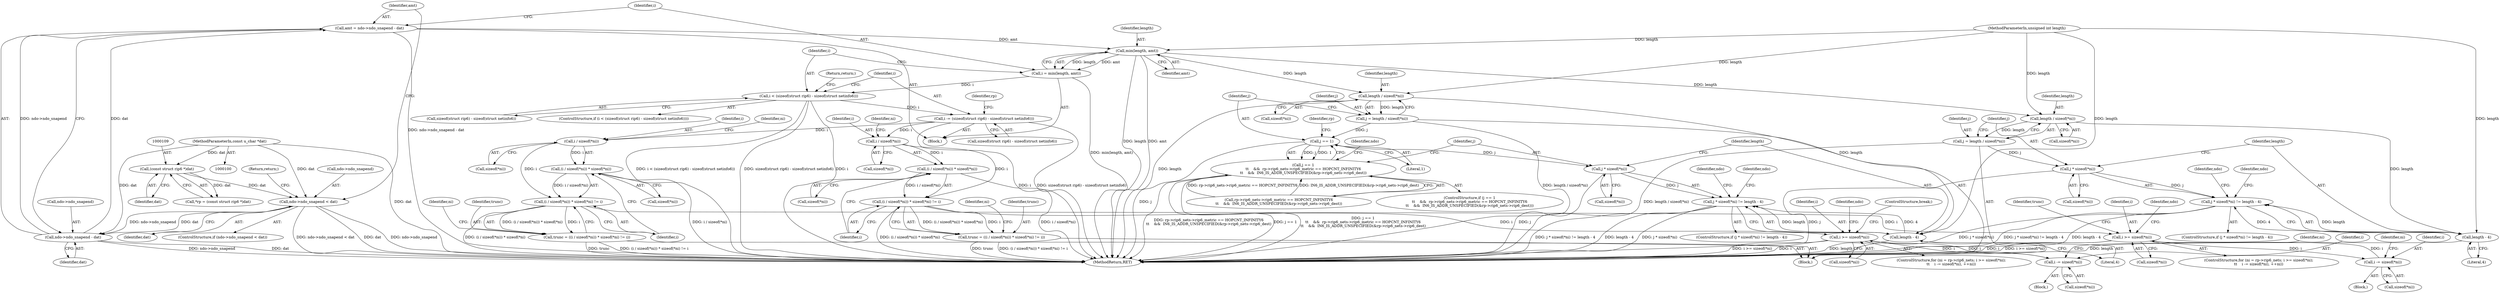 digraph "1_tcpdump_e942fb84fbe3a73a98a00d2a279425872b5fb9d2@integer" {
"1000123" [label="(Call,amt = ndo->ndo_snapend - dat)"];
"1000125" [label="(Call,ndo->ndo_snapend - dat)"];
"1000117" [label="(Call,ndo->ndo_snapend < dat)"];
"1000108" [label="(Call,(const struct rip6 *)dat)"];
"1000102" [label="(MethodParameterIn,const u_char *dat)"];
"1000132" [label="(Call,min(length, amt))"];
"1000130" [label="(Call,i = min(length, amt))"];
"1000136" [label="(Call,i < (sizeof(struct rip6) - sizeof(struct netinfo6)))"];
"1000144" [label="(Call,i -= (sizeof(struct rip6) - sizeof(struct netinfo6)))"];
"1000219" [label="(Call,i / sizeof(*ni))"];
"1000218" [label="(Call,(i / sizeof(*ni)) * sizeof(*ni))"];
"1000217" [label="(Call,(i / sizeof(*ni)) * sizeof(*ni) != i)"];
"1000215" [label="(Call,trunc = ((i / sizeof(*ni)) * sizeof(*ni) != i))"];
"1000234" [label="(Call,i >= sizeof(*ni))"];
"1000240" [label="(Call,i -= sizeof(*ni))"];
"1000305" [label="(Call,i / sizeof(*ni))"];
"1000304" [label="(Call,(i / sizeof(*ni)) * sizeof(*ni))"];
"1000303" [label="(Call,(i / sizeof(*ni)) * sizeof(*ni) != i)"];
"1000301" [label="(Call,trunc = ((i / sizeof(*ni)) * sizeof(*ni) != i))"];
"1000320" [label="(Call,i >= sizeof(*ni))"];
"1000326" [label="(Call,i -= sizeof(*ni))"];
"1000159" [label="(Call,length / sizeof(*ni))"];
"1000157" [label="(Call,j = length / sizeof(*ni))"];
"1000166" [label="(Call,j == 1)"];
"1000165" [label="(Call,j == 1\n\t\t    &&  rp->rip6_nets->rip6_metric == HOPCNT_INFINITY6\n\t\t    &&  IN6_IS_ADDR_UNSPECIFIED(&rp->rip6_nets->rip6_dest))"];
"1000192" [label="(Call,j * sizeof(*ni))"];
"1000191" [label="(Call,j * sizeof(*ni) != length - 4)"];
"1000197" [label="(Call,length - 4)"];
"1000271" [label="(Call,length / sizeof(*ni))"];
"1000269" [label="(Call,j = length / sizeof(*ni))"];
"1000278" [label="(Call,j * sizeof(*ni))"];
"1000277" [label="(Call,j * sizeof(*ni) != length - 4)"];
"1000283" [label="(Call,length - 4)"];
"1000325" [label="(Block,)"];
"1000157" [label="(Call,j = length / sizeof(*ni))"];
"1000137" [label="(Identifier,i)"];
"1000221" [label="(Call,sizeof(*ni))"];
"1000227" [label="(Identifier,i)"];
"1000239" [label="(Block,)"];
"1000303" [label="(Call,(i / sizeof(*ni)) * sizeof(*ni) != i)"];
"1000273" [label="(Call,sizeof(*ni))"];
"1000133" [label="(Identifier,length)"];
"1000193" [label="(Identifier,j)"];
"1000165" [label="(Call,j == 1\n\t\t    &&  rp->rip6_nets->rip6_metric == HOPCNT_INFINITY6\n\t\t    &&  IN6_IS_ADDR_UNSPECIFIED(&rp->rip6_nets->rip6_dest))"];
"1000116" [label="(ControlStructure,if (ndo->ndo_snapend < dat))"];
"1000272" [label="(Identifier,length)"];
"1000230" [label="(Identifier,ni)"];
"1000322" [label="(Call,sizeof(*ni))"];
"1000235" [label="(Identifier,i)"];
"1000124" [label="(Identifier,amt)"];
"1000103" [label="(MethodParameterIn,unsigned int length)"];
"1000320" [label="(Call,i >= sizeof(*ni))"];
"1000194" [label="(Call,sizeof(*ni))"];
"1000118" [label="(Call,ndo->ndo_snapend)"];
"1000173" [label="(Identifier,rp)"];
"1000277" [label="(Call,j * sizeof(*ni) != length - 4)"];
"1000108" [label="(Call,(const struct rip6 *)dat)"];
"1000218" [label="(Call,(i / sizeof(*ni)) * sizeof(*ni))"];
"1000129" [label="(Identifier,dat)"];
"1000190" [label="(ControlStructure,if (j * sizeof(*ni) != length - 4))"];
"1000126" [label="(Call,ndo->ndo_snapend)"];
"1000138" [label="(Call,sizeof(struct rip6) - sizeof(struct netinfo6))"];
"1000321" [label="(Identifier,i)"];
"1000284" [label="(Identifier,length)"];
"1000388" [label="(MethodReturn,RET)"];
"1000169" [label="(Call,rp->rip6_nets->rip6_metric == HOPCNT_INFINITY6\n\t\t    &&  IN6_IS_ADDR_UNSPECIFIED(&rp->rip6_nets->rip6_dest))"];
"1000160" [label="(Identifier,length)"];
"1000217" [label="(Call,(i / sizeof(*ni)) * sizeof(*ni) != i)"];
"1000167" [label="(Identifier,j)"];
"1000123" [label="(Call,amt = ndo->ndo_snapend - dat)"];
"1000125" [label="(Call,ndo->ndo_snapend - dat)"];
"1000285" [label="(Literal,4)"];
"1000104" [label="(Block,)"];
"1000161" [label="(Call,sizeof(*ni))"];
"1000215" [label="(Call,trunc = ((i / sizeof(*ni)) * sizeof(*ni) != i))"];
"1000191" [label="(Call,j * sizeof(*ni) != length - 4)"];
"1000307" [label="(Call,sizeof(*ni))"];
"1000164" [label="(ControlStructure,if (j == 1\n\t\t    &&  rp->rip6_nets->rip6_metric == HOPCNT_INFINITY6\n\t\t    &&  IN6_IS_ADDR_UNSPECIFIED(&rp->rip6_nets->rip6_dest)))"];
"1000192" [label="(Call,j * sizeof(*ni))"];
"1000251" [label="(Identifier,ndo)"];
"1000236" [label="(Call,sizeof(*ni))"];
"1000158" [label="(Identifier,j)"];
"1000242" [label="(Call,sizeof(*ni))"];
"1000202" [label="(Identifier,ndo)"];
"1000153" [label="(Identifier,rp)"];
"1000155" [label="(Block,)"];
"1000122" [label="(Return,return;)"];
"1000130" [label="(Call,i = min(length, amt))"];
"1000102" [label="(MethodParameterIn,const u_char *dat)"];
"1000278" [label="(Call,j * sizeof(*ni))"];
"1000288" [label="(Identifier,ndo)"];
"1000270" [label="(Identifier,j)"];
"1000134" [label="(Identifier,amt)"];
"1000143" [label="(Return,return;)"];
"1000146" [label="(Call,sizeof(struct rip6) - sizeof(struct netinfo6))"];
"1000228" [label="(ControlStructure,for (ni = rp->rip6_nets; i >= sizeof(*ni);\n\t\t    i -= sizeof(*ni), ++ni))"];
"1000219" [label="(Call,i / sizeof(*ni))"];
"1000117" [label="(Call,ndo->ndo_snapend < dat)"];
"1000312" [label="(Identifier,ni)"];
"1000283" [label="(Call,length - 4)"];
"1000332" [label="(Identifier,ni)"];
"1000316" [label="(Identifier,ni)"];
"1000240" [label="(Call,i -= sizeof(*ni))"];
"1000246" [label="(Identifier,ni)"];
"1000314" [label="(ControlStructure,for (ni = rp->rip6_nets; i >= sizeof(*ni);\n\t\t    i -= sizeof(*ni), ++ni))"];
"1000326" [label="(Call,i -= sizeof(*ni))"];
"1000297" [label="(Identifier,ndo)"];
"1000305" [label="(Call,i / sizeof(*ni))"];
"1000198" [label="(Identifier,length)"];
"1000159" [label="(Call,length / sizeof(*ni))"];
"1000110" [label="(Identifier,dat)"];
"1000301" [label="(Call,trunc = ((i / sizeof(*ni)) * sizeof(*ni) != i))"];
"1000327" [label="(Identifier,i)"];
"1000302" [label="(Identifier,trunc)"];
"1000328" [label="(Call,sizeof(*ni))"];
"1000337" [label="(Identifier,ndo)"];
"1000121" [label="(Identifier,dat)"];
"1000280" [label="(Call,sizeof(*ni))"];
"1000267" [label="(ControlStructure,break;)"];
"1000211" [label="(Identifier,ndo)"];
"1000106" [label="(Call,*rp = (const struct rip6 *)dat)"];
"1000241" [label="(Identifier,i)"];
"1000271" [label="(Call,length / sizeof(*ni))"];
"1000166" [label="(Call,j == 1)"];
"1000136" [label="(Call,i < (sizeof(struct rip6) - sizeof(struct netinfo6)))"];
"1000224" [label="(Call,sizeof(*ni))"];
"1000279" [label="(Identifier,j)"];
"1000226" [label="(Identifier,ni)"];
"1000304" [label="(Call,(i / sizeof(*ni)) * sizeof(*ni))"];
"1000216" [label="(Identifier,trunc)"];
"1000145" [label="(Identifier,i)"];
"1000132" [label="(Call,min(length, amt))"];
"1000199" [label="(Literal,4)"];
"1000306" [label="(Identifier,i)"];
"1000144" [label="(Call,i -= (sizeof(struct rip6) - sizeof(struct netinfo6)))"];
"1000356" [label="(Identifier,trunc)"];
"1000234" [label="(Call,i >= sizeof(*ni))"];
"1000187" [label="(Identifier,ndo)"];
"1000131" [label="(Identifier,i)"];
"1000220" [label="(Identifier,i)"];
"1000313" [label="(Identifier,i)"];
"1000276" [label="(ControlStructure,if (j * sizeof(*ni) != length - 4))"];
"1000310" [label="(Call,sizeof(*ni))"];
"1000197" [label="(Call,length - 4)"];
"1000135" [label="(ControlStructure,if (i < (sizeof(struct rip6) - sizeof(struct netinfo6))))"];
"1000168" [label="(Literal,1)"];
"1000269" [label="(Call,j = length / sizeof(*ni))"];
"1000123" -> "1000104"  [label="AST: "];
"1000123" -> "1000125"  [label="CFG: "];
"1000124" -> "1000123"  [label="AST: "];
"1000125" -> "1000123"  [label="AST: "];
"1000131" -> "1000123"  [label="CFG: "];
"1000123" -> "1000388"  [label="DDG: ndo->ndo_snapend - dat"];
"1000125" -> "1000123"  [label="DDG: ndo->ndo_snapend"];
"1000125" -> "1000123"  [label="DDG: dat"];
"1000123" -> "1000132"  [label="DDG: amt"];
"1000125" -> "1000129"  [label="CFG: "];
"1000126" -> "1000125"  [label="AST: "];
"1000129" -> "1000125"  [label="AST: "];
"1000125" -> "1000388"  [label="DDG: ndo->ndo_snapend"];
"1000125" -> "1000388"  [label="DDG: dat"];
"1000117" -> "1000125"  [label="DDG: ndo->ndo_snapend"];
"1000117" -> "1000125"  [label="DDG: dat"];
"1000102" -> "1000125"  [label="DDG: dat"];
"1000117" -> "1000116"  [label="AST: "];
"1000117" -> "1000121"  [label="CFG: "];
"1000118" -> "1000117"  [label="AST: "];
"1000121" -> "1000117"  [label="AST: "];
"1000122" -> "1000117"  [label="CFG: "];
"1000124" -> "1000117"  [label="CFG: "];
"1000117" -> "1000388"  [label="DDG: ndo->ndo_snapend < dat"];
"1000117" -> "1000388"  [label="DDG: dat"];
"1000117" -> "1000388"  [label="DDG: ndo->ndo_snapend"];
"1000108" -> "1000117"  [label="DDG: dat"];
"1000102" -> "1000117"  [label="DDG: dat"];
"1000108" -> "1000106"  [label="AST: "];
"1000108" -> "1000110"  [label="CFG: "];
"1000109" -> "1000108"  [label="AST: "];
"1000110" -> "1000108"  [label="AST: "];
"1000106" -> "1000108"  [label="CFG: "];
"1000108" -> "1000106"  [label="DDG: dat"];
"1000102" -> "1000108"  [label="DDG: dat"];
"1000102" -> "1000100"  [label="AST: "];
"1000102" -> "1000388"  [label="DDG: dat"];
"1000132" -> "1000130"  [label="AST: "];
"1000132" -> "1000134"  [label="CFG: "];
"1000133" -> "1000132"  [label="AST: "];
"1000134" -> "1000132"  [label="AST: "];
"1000130" -> "1000132"  [label="CFG: "];
"1000132" -> "1000388"  [label="DDG: amt"];
"1000132" -> "1000388"  [label="DDG: length"];
"1000132" -> "1000130"  [label="DDG: length"];
"1000132" -> "1000130"  [label="DDG: amt"];
"1000103" -> "1000132"  [label="DDG: length"];
"1000132" -> "1000159"  [label="DDG: length"];
"1000132" -> "1000271"  [label="DDG: length"];
"1000130" -> "1000104"  [label="AST: "];
"1000131" -> "1000130"  [label="AST: "];
"1000137" -> "1000130"  [label="CFG: "];
"1000130" -> "1000388"  [label="DDG: min(length, amt)"];
"1000130" -> "1000136"  [label="DDG: i"];
"1000136" -> "1000135"  [label="AST: "];
"1000136" -> "1000138"  [label="CFG: "];
"1000137" -> "1000136"  [label="AST: "];
"1000138" -> "1000136"  [label="AST: "];
"1000143" -> "1000136"  [label="CFG: "];
"1000145" -> "1000136"  [label="CFG: "];
"1000136" -> "1000388"  [label="DDG: i < (sizeof(struct rip6) - sizeof(struct netinfo6))"];
"1000136" -> "1000388"  [label="DDG: sizeof(struct rip6) - sizeof(struct netinfo6)"];
"1000136" -> "1000388"  [label="DDG: i"];
"1000136" -> "1000144"  [label="DDG: i"];
"1000144" -> "1000104"  [label="AST: "];
"1000144" -> "1000146"  [label="CFG: "];
"1000145" -> "1000144"  [label="AST: "];
"1000146" -> "1000144"  [label="AST: "];
"1000153" -> "1000144"  [label="CFG: "];
"1000144" -> "1000388"  [label="DDG: i"];
"1000144" -> "1000388"  [label="DDG: sizeof(struct rip6) - sizeof(struct netinfo6)"];
"1000144" -> "1000219"  [label="DDG: i"];
"1000144" -> "1000305"  [label="DDG: i"];
"1000219" -> "1000218"  [label="AST: "];
"1000219" -> "1000221"  [label="CFG: "];
"1000220" -> "1000219"  [label="AST: "];
"1000221" -> "1000219"  [label="AST: "];
"1000226" -> "1000219"  [label="CFG: "];
"1000219" -> "1000218"  [label="DDG: i"];
"1000219" -> "1000217"  [label="DDG: i"];
"1000218" -> "1000217"  [label="AST: "];
"1000218" -> "1000224"  [label="CFG: "];
"1000224" -> "1000218"  [label="AST: "];
"1000227" -> "1000218"  [label="CFG: "];
"1000218" -> "1000388"  [label="DDG: i / sizeof(*ni)"];
"1000218" -> "1000217"  [label="DDG: i / sizeof(*ni)"];
"1000217" -> "1000215"  [label="AST: "];
"1000217" -> "1000227"  [label="CFG: "];
"1000227" -> "1000217"  [label="AST: "];
"1000215" -> "1000217"  [label="CFG: "];
"1000217" -> "1000388"  [label="DDG: (i / sizeof(*ni)) * sizeof(*ni)"];
"1000217" -> "1000215"  [label="DDG: (i / sizeof(*ni)) * sizeof(*ni)"];
"1000217" -> "1000215"  [label="DDG: i"];
"1000217" -> "1000234"  [label="DDG: i"];
"1000215" -> "1000155"  [label="AST: "];
"1000216" -> "1000215"  [label="AST: "];
"1000230" -> "1000215"  [label="CFG: "];
"1000215" -> "1000388"  [label="DDG: trunc"];
"1000215" -> "1000388"  [label="DDG: (i / sizeof(*ni)) * sizeof(*ni) != i"];
"1000234" -> "1000228"  [label="AST: "];
"1000234" -> "1000236"  [label="CFG: "];
"1000235" -> "1000234"  [label="AST: "];
"1000236" -> "1000234"  [label="AST: "];
"1000251" -> "1000234"  [label="CFG: "];
"1000267" -> "1000234"  [label="CFG: "];
"1000234" -> "1000388"  [label="DDG: i"];
"1000234" -> "1000388"  [label="DDG: i >= sizeof(*ni)"];
"1000240" -> "1000234"  [label="DDG: i"];
"1000234" -> "1000240"  [label="DDG: i"];
"1000240" -> "1000239"  [label="AST: "];
"1000240" -> "1000242"  [label="CFG: "];
"1000241" -> "1000240"  [label="AST: "];
"1000242" -> "1000240"  [label="AST: "];
"1000246" -> "1000240"  [label="CFG: "];
"1000305" -> "1000304"  [label="AST: "];
"1000305" -> "1000307"  [label="CFG: "];
"1000306" -> "1000305"  [label="AST: "];
"1000307" -> "1000305"  [label="AST: "];
"1000312" -> "1000305"  [label="CFG: "];
"1000305" -> "1000304"  [label="DDG: i"];
"1000305" -> "1000303"  [label="DDG: i"];
"1000304" -> "1000303"  [label="AST: "];
"1000304" -> "1000310"  [label="CFG: "];
"1000310" -> "1000304"  [label="AST: "];
"1000313" -> "1000304"  [label="CFG: "];
"1000304" -> "1000388"  [label="DDG: i / sizeof(*ni)"];
"1000304" -> "1000303"  [label="DDG: i / sizeof(*ni)"];
"1000303" -> "1000301"  [label="AST: "];
"1000303" -> "1000313"  [label="CFG: "];
"1000313" -> "1000303"  [label="AST: "];
"1000301" -> "1000303"  [label="CFG: "];
"1000303" -> "1000388"  [label="DDG: (i / sizeof(*ni)) * sizeof(*ni)"];
"1000303" -> "1000301"  [label="DDG: (i / sizeof(*ni)) * sizeof(*ni)"];
"1000303" -> "1000301"  [label="DDG: i"];
"1000303" -> "1000320"  [label="DDG: i"];
"1000301" -> "1000155"  [label="AST: "];
"1000302" -> "1000301"  [label="AST: "];
"1000316" -> "1000301"  [label="CFG: "];
"1000301" -> "1000388"  [label="DDG: (i / sizeof(*ni)) * sizeof(*ni) != i"];
"1000301" -> "1000388"  [label="DDG: trunc"];
"1000320" -> "1000314"  [label="AST: "];
"1000320" -> "1000322"  [label="CFG: "];
"1000321" -> "1000320"  [label="AST: "];
"1000322" -> "1000320"  [label="AST: "];
"1000337" -> "1000320"  [label="CFG: "];
"1000356" -> "1000320"  [label="CFG: "];
"1000320" -> "1000388"  [label="DDG: i"];
"1000320" -> "1000388"  [label="DDG: i >= sizeof(*ni)"];
"1000326" -> "1000320"  [label="DDG: i"];
"1000320" -> "1000326"  [label="DDG: i"];
"1000326" -> "1000325"  [label="AST: "];
"1000326" -> "1000328"  [label="CFG: "];
"1000327" -> "1000326"  [label="AST: "];
"1000328" -> "1000326"  [label="AST: "];
"1000332" -> "1000326"  [label="CFG: "];
"1000159" -> "1000157"  [label="AST: "];
"1000159" -> "1000161"  [label="CFG: "];
"1000160" -> "1000159"  [label="AST: "];
"1000161" -> "1000159"  [label="AST: "];
"1000157" -> "1000159"  [label="CFG: "];
"1000159" -> "1000388"  [label="DDG: length"];
"1000159" -> "1000157"  [label="DDG: length"];
"1000103" -> "1000159"  [label="DDG: length"];
"1000159" -> "1000197"  [label="DDG: length"];
"1000157" -> "1000155"  [label="AST: "];
"1000158" -> "1000157"  [label="AST: "];
"1000167" -> "1000157"  [label="CFG: "];
"1000157" -> "1000388"  [label="DDG: length / sizeof(*ni)"];
"1000157" -> "1000166"  [label="DDG: j"];
"1000166" -> "1000165"  [label="AST: "];
"1000166" -> "1000168"  [label="CFG: "];
"1000167" -> "1000166"  [label="AST: "];
"1000168" -> "1000166"  [label="AST: "];
"1000173" -> "1000166"  [label="CFG: "];
"1000165" -> "1000166"  [label="CFG: "];
"1000166" -> "1000388"  [label="DDG: j"];
"1000166" -> "1000165"  [label="DDG: j"];
"1000166" -> "1000165"  [label="DDG: 1"];
"1000166" -> "1000192"  [label="DDG: j"];
"1000165" -> "1000164"  [label="AST: "];
"1000165" -> "1000169"  [label="CFG: "];
"1000169" -> "1000165"  [label="AST: "];
"1000187" -> "1000165"  [label="CFG: "];
"1000193" -> "1000165"  [label="CFG: "];
"1000165" -> "1000388"  [label="DDG: rp->rip6_nets->rip6_metric == HOPCNT_INFINITY6\n\t\t    &&  IN6_IS_ADDR_UNSPECIFIED(&rp->rip6_nets->rip6_dest)"];
"1000165" -> "1000388"  [label="DDG: j == 1"];
"1000165" -> "1000388"  [label="DDG: j == 1\n\t\t    &&  rp->rip6_nets->rip6_metric == HOPCNT_INFINITY6\n\t\t    &&  IN6_IS_ADDR_UNSPECIFIED(&rp->rip6_nets->rip6_dest)"];
"1000169" -> "1000165"  [label="DDG: rp->rip6_nets->rip6_metric == HOPCNT_INFINITY6"];
"1000169" -> "1000165"  [label="DDG: IN6_IS_ADDR_UNSPECIFIED(&rp->rip6_nets->rip6_dest)"];
"1000192" -> "1000191"  [label="AST: "];
"1000192" -> "1000194"  [label="CFG: "];
"1000193" -> "1000192"  [label="AST: "];
"1000194" -> "1000192"  [label="AST: "];
"1000198" -> "1000192"  [label="CFG: "];
"1000192" -> "1000388"  [label="DDG: j"];
"1000192" -> "1000191"  [label="DDG: j"];
"1000191" -> "1000190"  [label="AST: "];
"1000191" -> "1000197"  [label="CFG: "];
"1000197" -> "1000191"  [label="AST: "];
"1000202" -> "1000191"  [label="CFG: "];
"1000211" -> "1000191"  [label="CFG: "];
"1000191" -> "1000388"  [label="DDG: j * sizeof(*ni) != length - 4"];
"1000191" -> "1000388"  [label="DDG: length - 4"];
"1000191" -> "1000388"  [label="DDG: j * sizeof(*ni)"];
"1000197" -> "1000191"  [label="DDG: length"];
"1000197" -> "1000191"  [label="DDG: 4"];
"1000197" -> "1000199"  [label="CFG: "];
"1000198" -> "1000197"  [label="AST: "];
"1000199" -> "1000197"  [label="AST: "];
"1000197" -> "1000388"  [label="DDG: length"];
"1000103" -> "1000197"  [label="DDG: length"];
"1000271" -> "1000269"  [label="AST: "];
"1000271" -> "1000273"  [label="CFG: "];
"1000272" -> "1000271"  [label="AST: "];
"1000273" -> "1000271"  [label="AST: "];
"1000269" -> "1000271"  [label="CFG: "];
"1000271" -> "1000269"  [label="DDG: length"];
"1000103" -> "1000271"  [label="DDG: length"];
"1000271" -> "1000283"  [label="DDG: length"];
"1000269" -> "1000155"  [label="AST: "];
"1000270" -> "1000269"  [label="AST: "];
"1000279" -> "1000269"  [label="CFG: "];
"1000269" -> "1000388"  [label="DDG: length / sizeof(*ni)"];
"1000269" -> "1000278"  [label="DDG: j"];
"1000278" -> "1000277"  [label="AST: "];
"1000278" -> "1000280"  [label="CFG: "];
"1000279" -> "1000278"  [label="AST: "];
"1000280" -> "1000278"  [label="AST: "];
"1000284" -> "1000278"  [label="CFG: "];
"1000278" -> "1000388"  [label="DDG: j"];
"1000278" -> "1000277"  [label="DDG: j"];
"1000277" -> "1000276"  [label="AST: "];
"1000277" -> "1000283"  [label="CFG: "];
"1000283" -> "1000277"  [label="AST: "];
"1000288" -> "1000277"  [label="CFG: "];
"1000297" -> "1000277"  [label="CFG: "];
"1000277" -> "1000388"  [label="DDG: j * sizeof(*ni)"];
"1000277" -> "1000388"  [label="DDG: j * sizeof(*ni) != length - 4"];
"1000277" -> "1000388"  [label="DDG: length - 4"];
"1000283" -> "1000277"  [label="DDG: length"];
"1000283" -> "1000277"  [label="DDG: 4"];
"1000283" -> "1000285"  [label="CFG: "];
"1000284" -> "1000283"  [label="AST: "];
"1000285" -> "1000283"  [label="AST: "];
"1000283" -> "1000388"  [label="DDG: length"];
"1000103" -> "1000283"  [label="DDG: length"];
}
